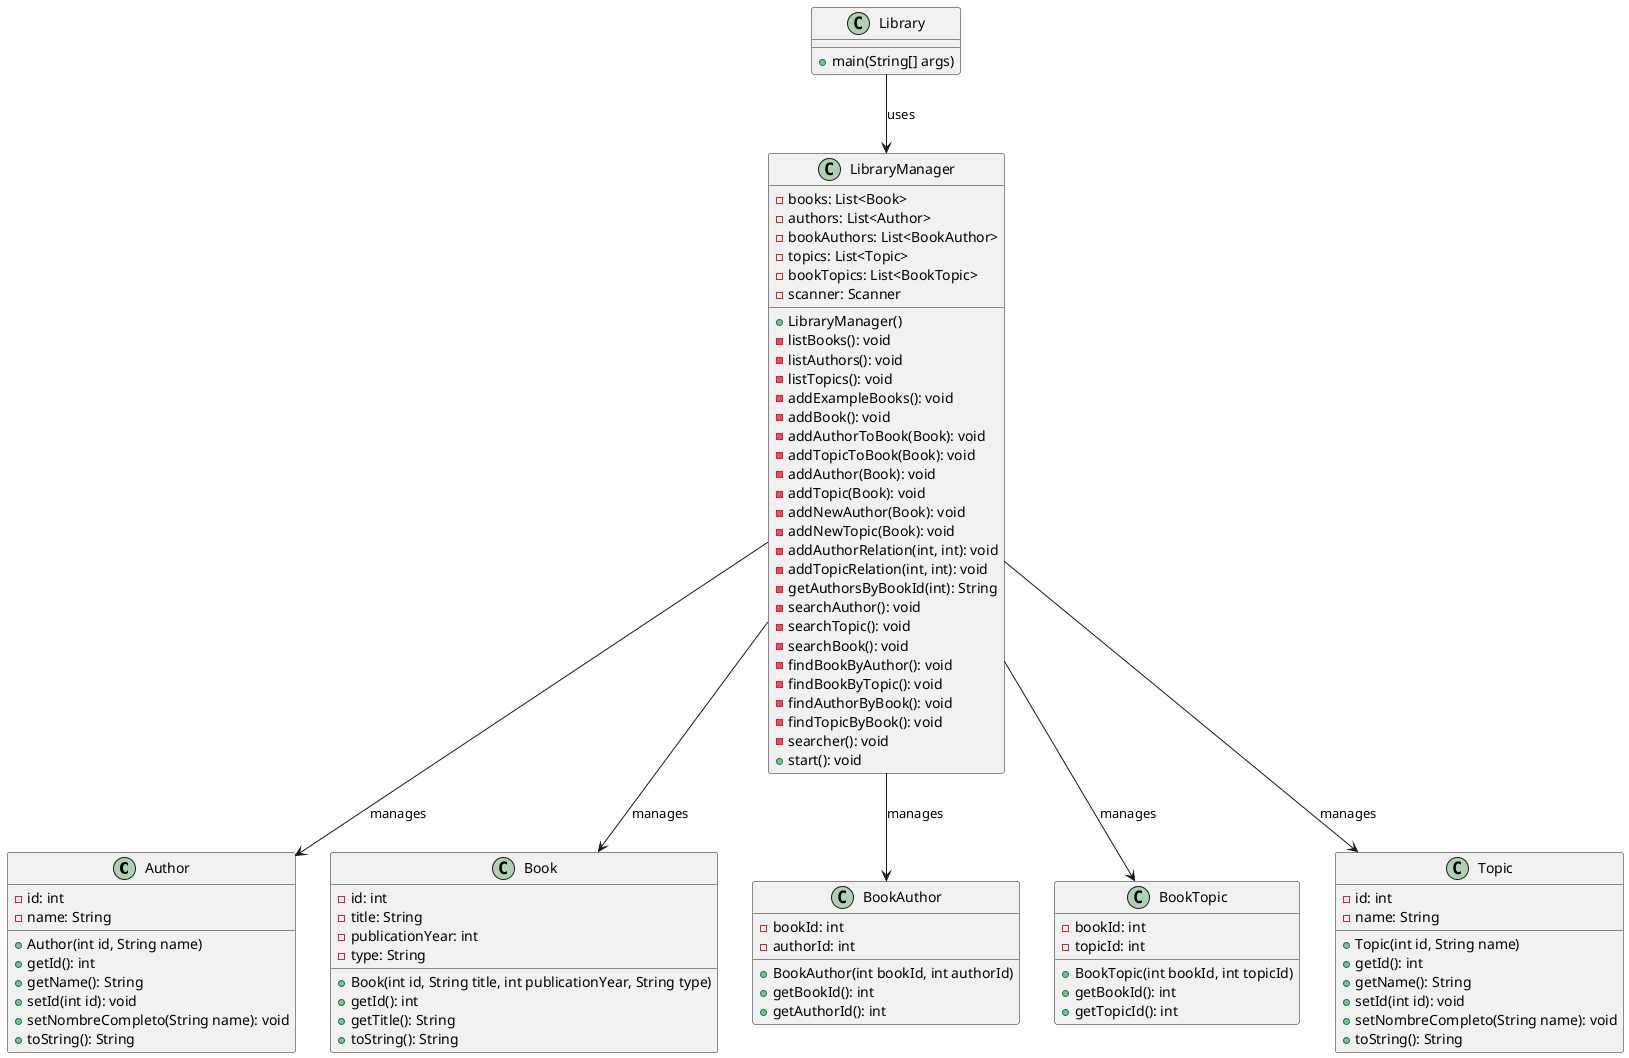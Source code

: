 @startuml Library
class Author {
    - id: int
    - name: String

    + Author(int id, String name)
    + getId(): int
    + getName(): String
    + setId(int id): void
    + setNombreCompleto(String name): void
    + toString(): String
}
class Book {
    - id: int
    - title: String
    - publicationYear: int
    - type: String

    + Book(int id, String title, int publicationYear, String type)
    + getId(): int
    + getTitle(): String
    + toString(): String
}
class BookAuthor {
    - bookId: int
    - authorId: int

    + BookAuthor(int bookId, int authorId)
    + getBookId(): int
    + getAuthorId(): int
}
class BookTopic {
    - bookId: int
    - topicId: int

    + BookTopic(int bookId, int topicId)
    + getBookId(): int
    + getTopicId(): int
}
class Library {
    + main(String[] args)
}
class LibraryManager {
    - books: List<Book>
    - authors: List<Author>
    - bookAuthors: List<BookAuthor>
    - topics: List<Topic>
    - bookTopics: List<BookTopic>
    - scanner: Scanner
    + LibraryManager()
    - listBooks(): void
    - listAuthors(): void
    - listTopics(): void
    - addExampleBooks(): void
    - addBook(): void
    - addAuthorToBook(Book): void
    - addTopicToBook(Book): void
    - addAuthor(Book): void
    - addTopic(Book): void
    - addNewAuthor(Book): void
    - addNewTopic(Book): void
    - addAuthorRelation(int, int): void
    - addTopicRelation(int, int): void
    - getAuthorsByBookId(int): String
    - searchAuthor(): void
    - searchTopic(): void
    - searchBook(): void
    - findBookByAuthor(): void
    - findBookByTopic(): void
    - findAuthorByBook(): void
    - findTopicByBook(): void
    - searcher(): void
    + start(): void
}
class Topic {
    - id: int
    - name: String

    + Topic(int id, String name)
    + getId(): int
    + getName(): String
    + setId(int id): void
    + setNombreCompleto(String name): void
    + toString(): String
}
Library --> LibraryManager: uses

LibraryManager --> Book: manages
LibraryManager --> Author: manages
LibraryManager --> BookAuthor: manages
LibraryManager --> Topic: manages
LibraryManager --> BookTopic: manages
@enduml